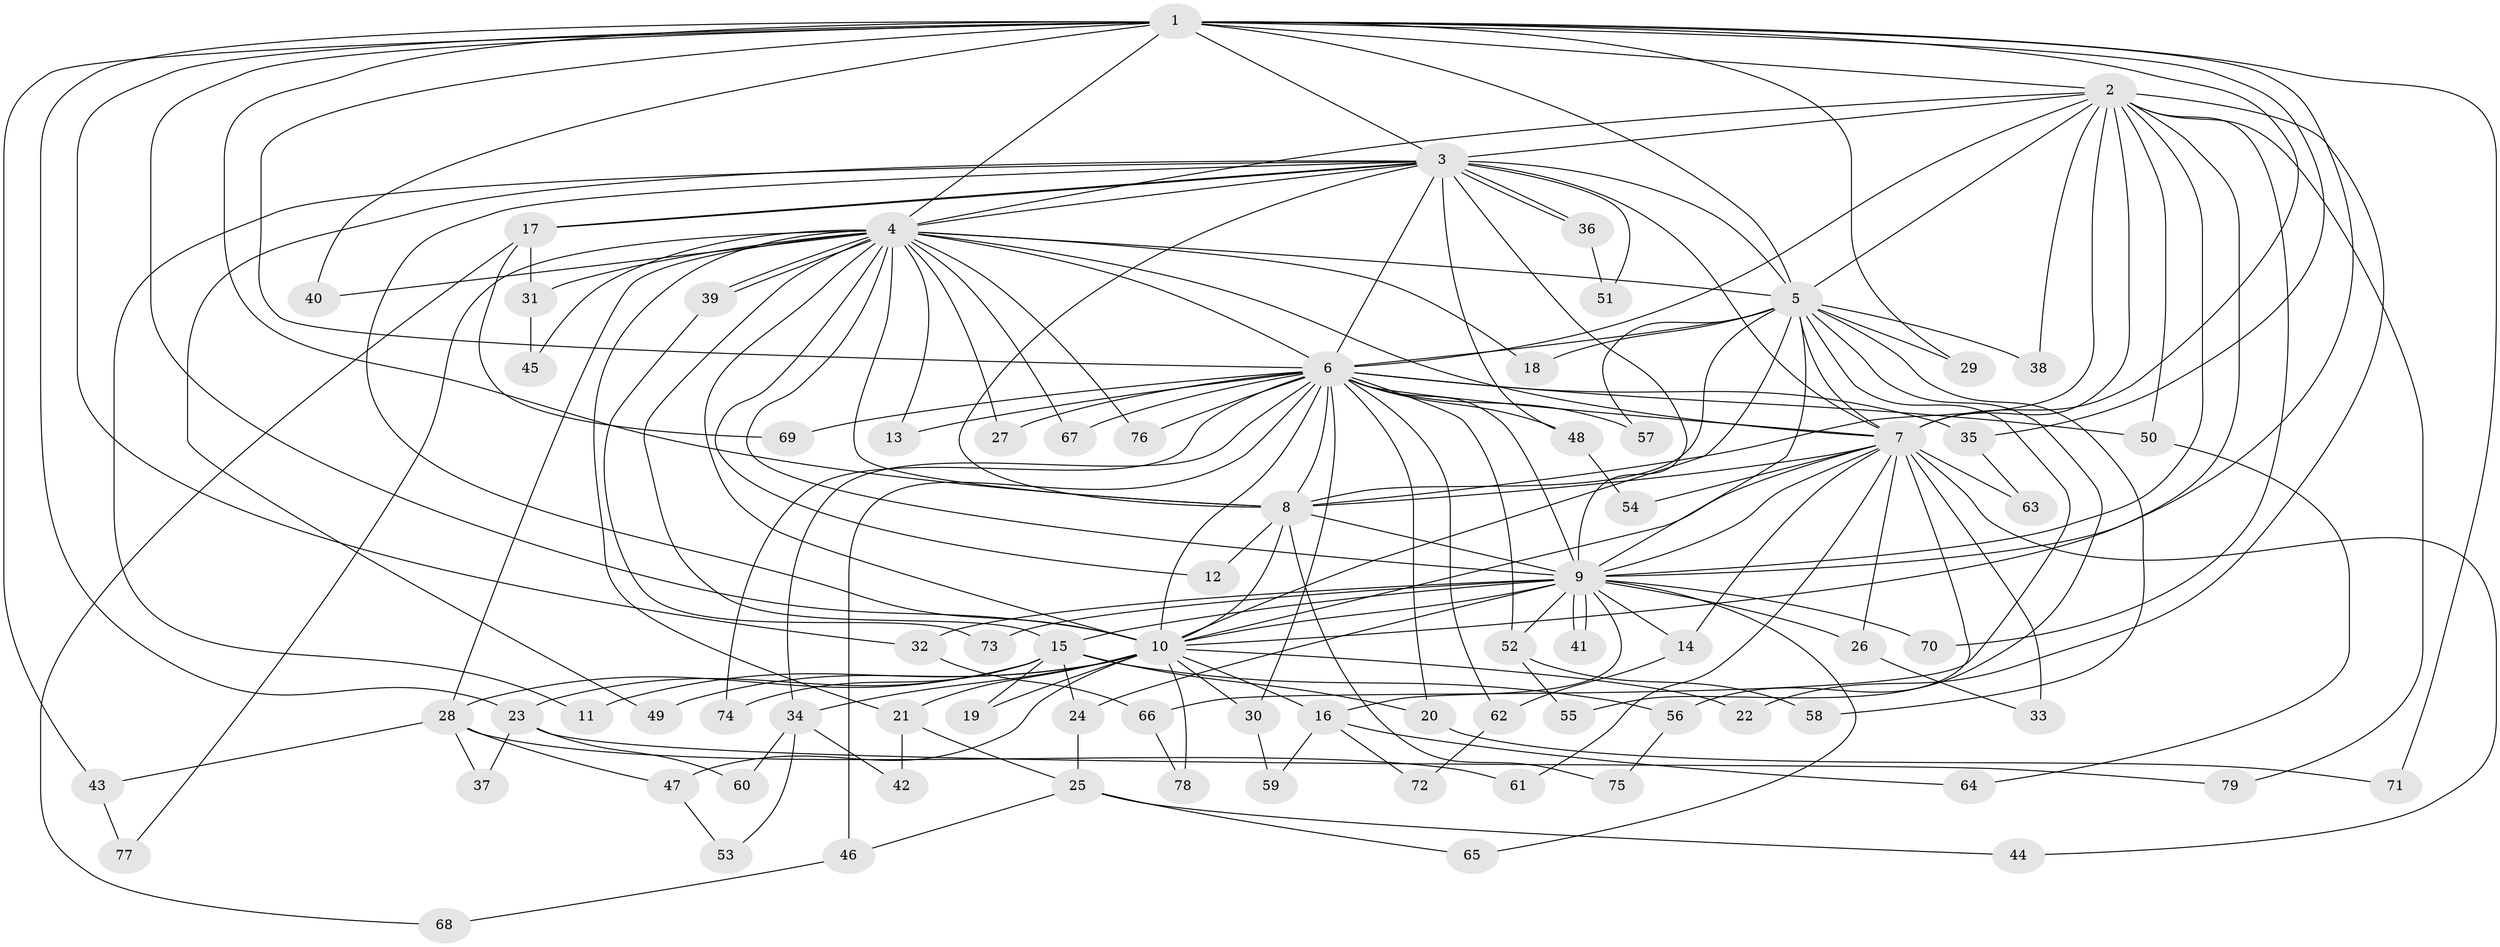 // coarse degree distribution, {11: 0.0625, 13: 0.03125, 4: 0.15625, 12: 0.0625, 3: 0.21875, 1: 0.0625, 5: 0.09375, 2: 0.125, 14: 0.0625, 18: 0.03125, 17: 0.03125, 8: 0.03125, 6: 0.03125}
// Generated by graph-tools (version 1.1) at 2025/36/03/04/25 23:36:15]
// undirected, 79 vertices, 183 edges
graph export_dot {
  node [color=gray90,style=filled];
  1;
  2;
  3;
  4;
  5;
  6;
  7;
  8;
  9;
  10;
  11;
  12;
  13;
  14;
  15;
  16;
  17;
  18;
  19;
  20;
  21;
  22;
  23;
  24;
  25;
  26;
  27;
  28;
  29;
  30;
  31;
  32;
  33;
  34;
  35;
  36;
  37;
  38;
  39;
  40;
  41;
  42;
  43;
  44;
  45;
  46;
  47;
  48;
  49;
  50;
  51;
  52;
  53;
  54;
  55;
  56;
  57;
  58;
  59;
  60;
  61;
  62;
  63;
  64;
  65;
  66;
  67;
  68;
  69;
  70;
  71;
  72;
  73;
  74;
  75;
  76;
  77;
  78;
  79;
  1 -- 2;
  1 -- 3;
  1 -- 4;
  1 -- 5;
  1 -- 6;
  1 -- 7;
  1 -- 8;
  1 -- 9;
  1 -- 10;
  1 -- 23;
  1 -- 29;
  1 -- 32;
  1 -- 35;
  1 -- 40;
  1 -- 43;
  1 -- 71;
  2 -- 3;
  2 -- 4;
  2 -- 5;
  2 -- 6;
  2 -- 7;
  2 -- 8;
  2 -- 9;
  2 -- 10;
  2 -- 22;
  2 -- 38;
  2 -- 50;
  2 -- 70;
  2 -- 79;
  3 -- 4;
  3 -- 5;
  3 -- 6;
  3 -- 7;
  3 -- 8;
  3 -- 9;
  3 -- 10;
  3 -- 11;
  3 -- 17;
  3 -- 17;
  3 -- 36;
  3 -- 36;
  3 -- 48;
  3 -- 49;
  3 -- 51;
  4 -- 5;
  4 -- 6;
  4 -- 7;
  4 -- 8;
  4 -- 9;
  4 -- 10;
  4 -- 12;
  4 -- 13;
  4 -- 15;
  4 -- 18;
  4 -- 21;
  4 -- 27;
  4 -- 28;
  4 -- 31;
  4 -- 39;
  4 -- 39;
  4 -- 40;
  4 -- 45;
  4 -- 67;
  4 -- 76;
  4 -- 77;
  5 -- 6;
  5 -- 7;
  5 -- 8;
  5 -- 9;
  5 -- 10;
  5 -- 18;
  5 -- 29;
  5 -- 38;
  5 -- 56;
  5 -- 57;
  5 -- 58;
  5 -- 66;
  6 -- 7;
  6 -- 8;
  6 -- 9;
  6 -- 10;
  6 -- 13;
  6 -- 20;
  6 -- 27;
  6 -- 30;
  6 -- 34;
  6 -- 35;
  6 -- 46;
  6 -- 48;
  6 -- 50;
  6 -- 52;
  6 -- 57;
  6 -- 62;
  6 -- 67;
  6 -- 69;
  6 -- 74;
  6 -- 76;
  7 -- 8;
  7 -- 9;
  7 -- 10;
  7 -- 14;
  7 -- 26;
  7 -- 33;
  7 -- 44;
  7 -- 54;
  7 -- 55;
  7 -- 61;
  7 -- 63;
  8 -- 9;
  8 -- 10;
  8 -- 12;
  8 -- 75;
  9 -- 10;
  9 -- 14;
  9 -- 15;
  9 -- 16;
  9 -- 24;
  9 -- 26;
  9 -- 32;
  9 -- 41;
  9 -- 41;
  9 -- 52;
  9 -- 65;
  9 -- 70;
  9 -- 73;
  10 -- 11;
  10 -- 16;
  10 -- 19;
  10 -- 21;
  10 -- 22;
  10 -- 30;
  10 -- 34;
  10 -- 47;
  10 -- 49;
  10 -- 78;
  14 -- 62;
  15 -- 19;
  15 -- 20;
  15 -- 23;
  15 -- 24;
  15 -- 28;
  15 -- 56;
  15 -- 74;
  16 -- 59;
  16 -- 64;
  16 -- 72;
  17 -- 31;
  17 -- 68;
  17 -- 69;
  20 -- 71;
  21 -- 25;
  21 -- 42;
  23 -- 37;
  23 -- 60;
  23 -- 79;
  24 -- 25;
  25 -- 44;
  25 -- 46;
  25 -- 65;
  26 -- 33;
  28 -- 37;
  28 -- 43;
  28 -- 47;
  28 -- 61;
  30 -- 59;
  31 -- 45;
  32 -- 66;
  34 -- 42;
  34 -- 53;
  34 -- 60;
  35 -- 63;
  36 -- 51;
  39 -- 73;
  43 -- 77;
  46 -- 68;
  47 -- 53;
  48 -- 54;
  50 -- 64;
  52 -- 55;
  52 -- 58;
  56 -- 75;
  62 -- 72;
  66 -- 78;
}
